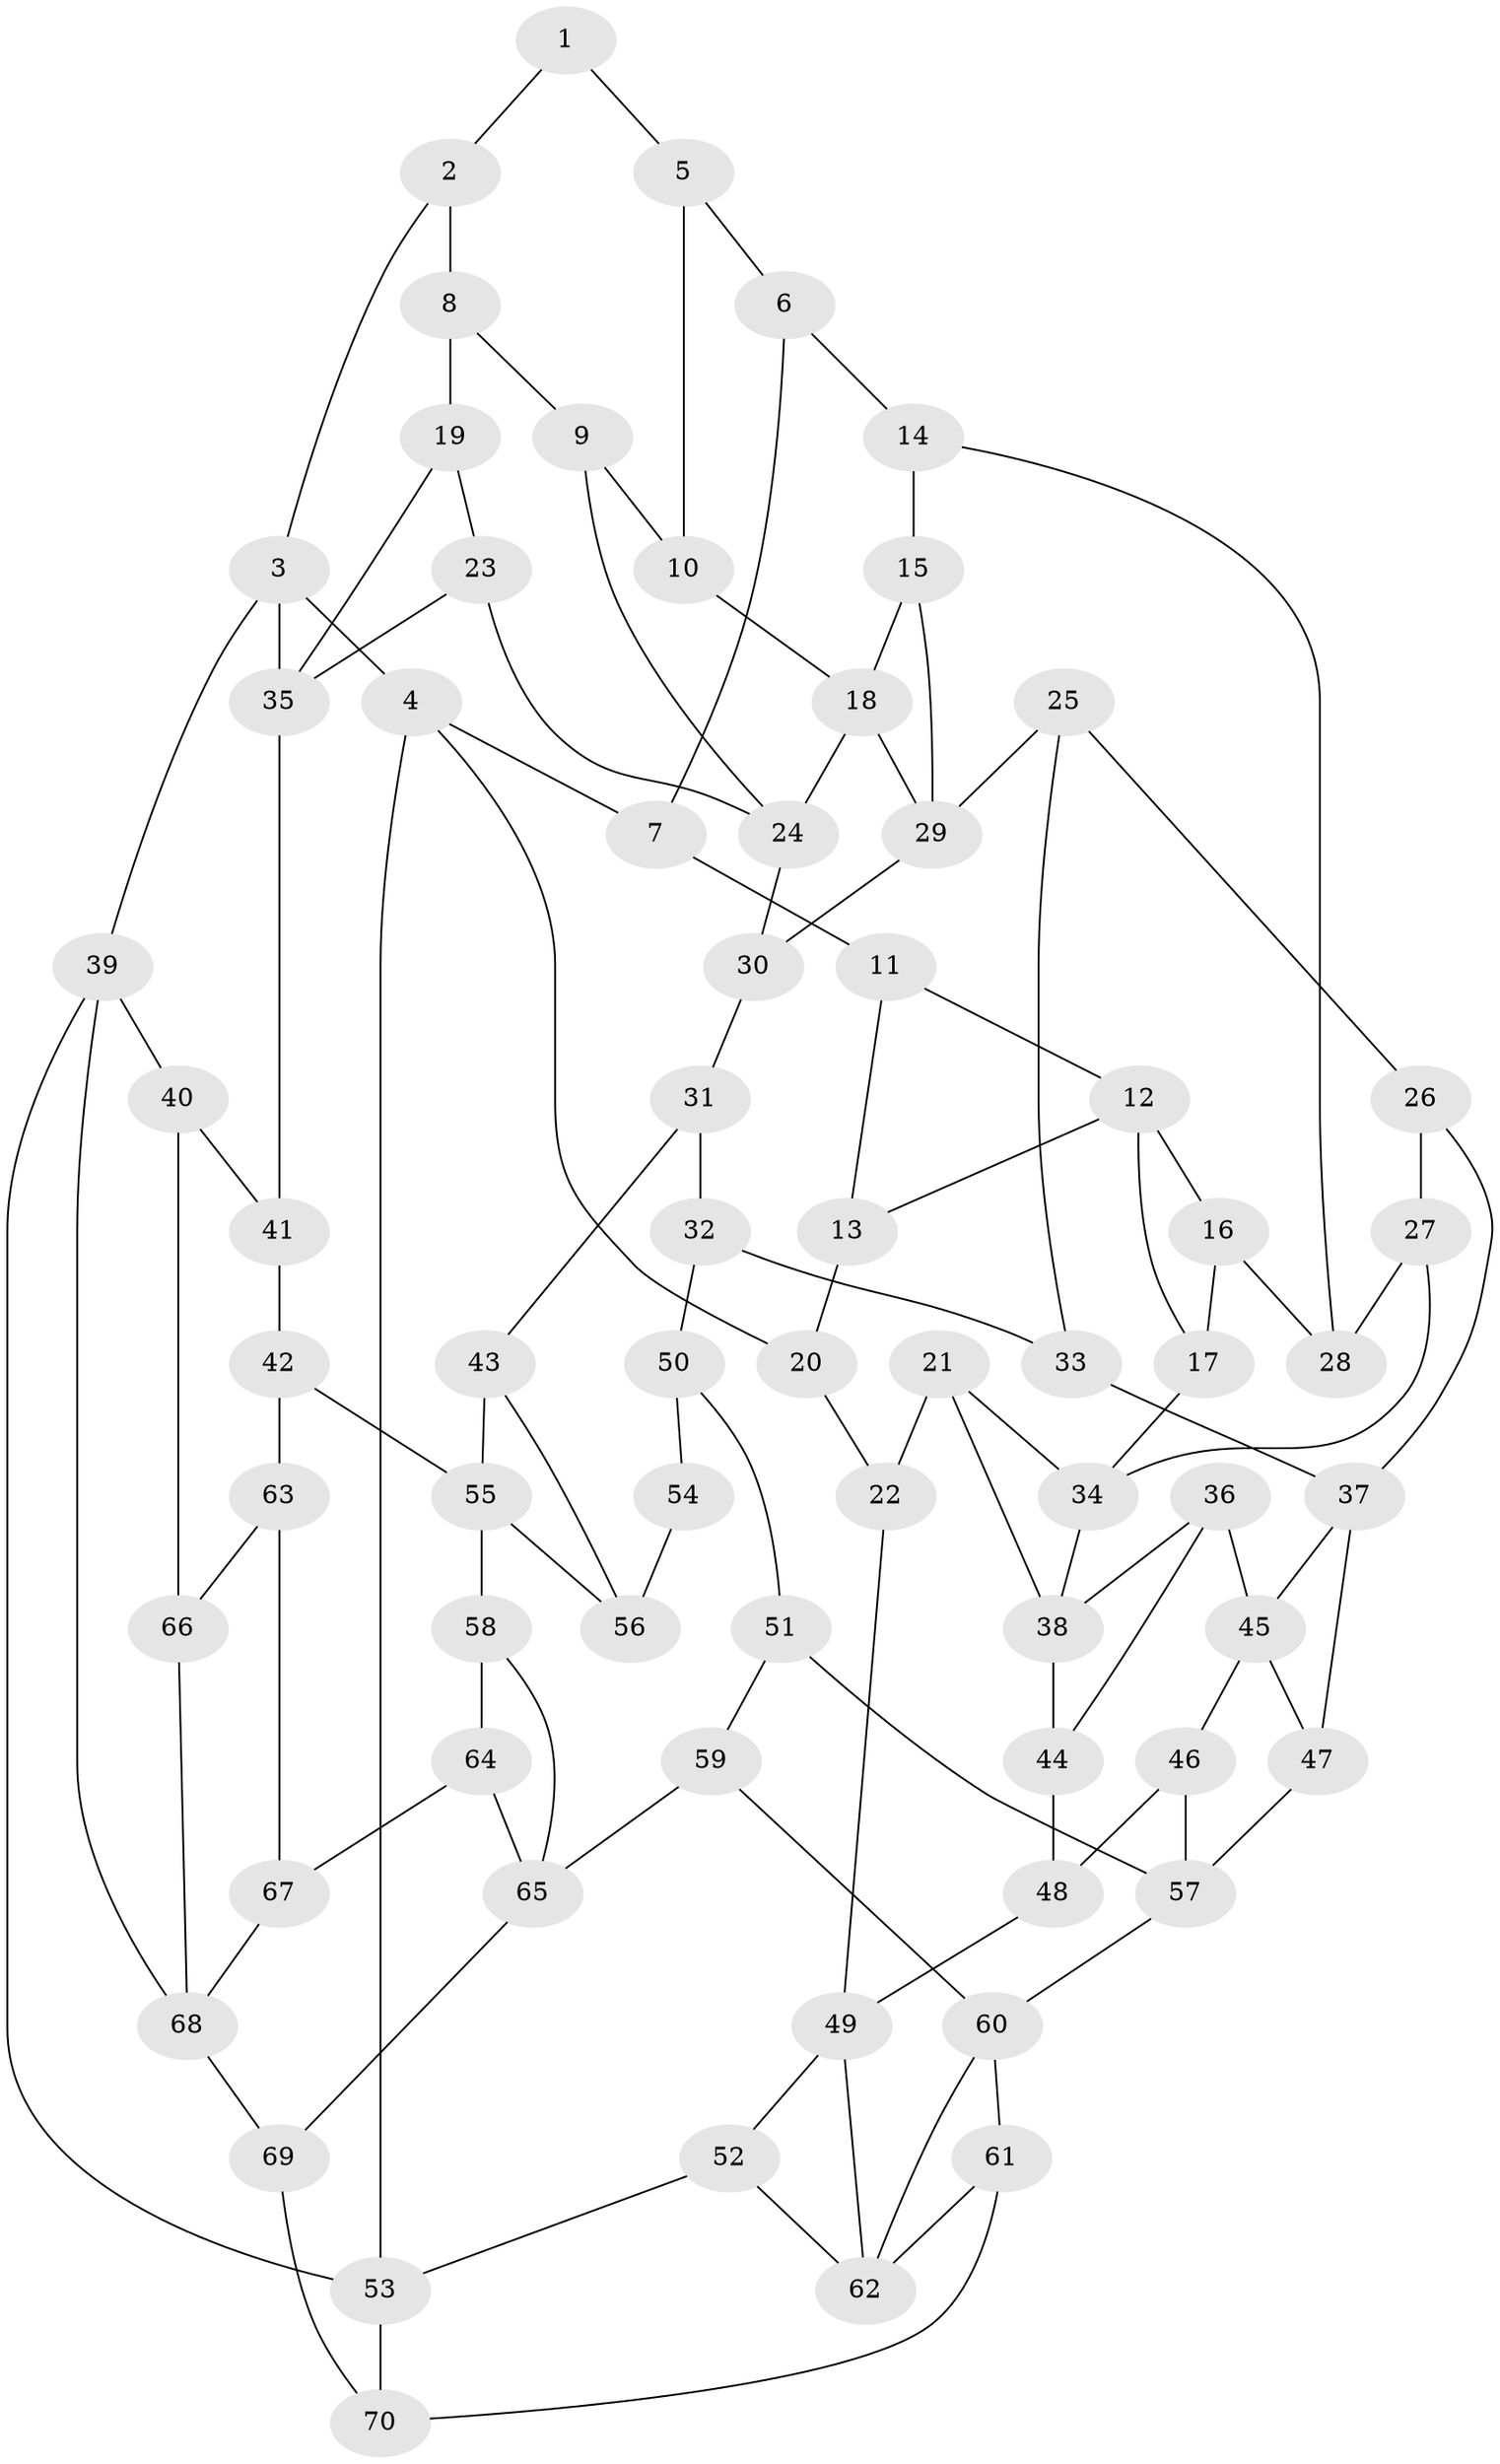 // original degree distribution, {3: 0.02, 5: 0.52, 6: 0.22, 4: 0.24}
// Generated by graph-tools (version 1.1) at 2025/38/03/04/25 23:38:37]
// undirected, 70 vertices, 114 edges
graph export_dot {
  node [color=gray90,style=filled];
  1;
  2;
  3;
  4;
  5;
  6;
  7;
  8;
  9;
  10;
  11;
  12;
  13;
  14;
  15;
  16;
  17;
  18;
  19;
  20;
  21;
  22;
  23;
  24;
  25;
  26;
  27;
  28;
  29;
  30;
  31;
  32;
  33;
  34;
  35;
  36;
  37;
  38;
  39;
  40;
  41;
  42;
  43;
  44;
  45;
  46;
  47;
  48;
  49;
  50;
  51;
  52;
  53;
  54;
  55;
  56;
  57;
  58;
  59;
  60;
  61;
  62;
  63;
  64;
  65;
  66;
  67;
  68;
  69;
  70;
  1 -- 2 [weight=1.0];
  1 -- 5 [weight=1.0];
  2 -- 3 [weight=1.0];
  2 -- 8 [weight=1.0];
  3 -- 4 [weight=1.0];
  3 -- 35 [weight=1.0];
  3 -- 39 [weight=1.0];
  4 -- 7 [weight=1.0];
  4 -- 20 [weight=1.0];
  4 -- 53 [weight=1.0];
  5 -- 6 [weight=1.0];
  5 -- 10 [weight=1.0];
  6 -- 7 [weight=1.0];
  6 -- 14 [weight=1.0];
  7 -- 11 [weight=1.0];
  8 -- 9 [weight=1.0];
  8 -- 19 [weight=2.0];
  9 -- 10 [weight=1.0];
  9 -- 24 [weight=1.0];
  10 -- 18 [weight=1.0];
  11 -- 12 [weight=1.0];
  11 -- 13 [weight=1.0];
  12 -- 13 [weight=1.0];
  12 -- 16 [weight=1.0];
  12 -- 17 [weight=1.0];
  13 -- 20 [weight=2.0];
  14 -- 15 [weight=1.0];
  14 -- 28 [weight=1.0];
  15 -- 18 [weight=1.0];
  15 -- 29 [weight=1.0];
  16 -- 17 [weight=1.0];
  16 -- 28 [weight=2.0];
  17 -- 34 [weight=1.0];
  18 -- 24 [weight=1.0];
  18 -- 29 [weight=1.0];
  19 -- 23 [weight=1.0];
  19 -- 35 [weight=1.0];
  20 -- 22 [weight=1.0];
  21 -- 22 [weight=1.0];
  21 -- 34 [weight=1.0];
  21 -- 38 [weight=1.0];
  22 -- 49 [weight=1.0];
  23 -- 24 [weight=1.0];
  23 -- 35 [weight=1.0];
  24 -- 30 [weight=1.0];
  25 -- 26 [weight=1.0];
  25 -- 29 [weight=1.0];
  25 -- 33 [weight=1.0];
  26 -- 27 [weight=1.0];
  26 -- 37 [weight=1.0];
  27 -- 28 [weight=1.0];
  27 -- 34 [weight=1.0];
  29 -- 30 [weight=1.0];
  30 -- 31 [weight=1.0];
  31 -- 32 [weight=1.0];
  31 -- 43 [weight=1.0];
  32 -- 33 [weight=1.0];
  32 -- 50 [weight=1.0];
  33 -- 37 [weight=1.0];
  34 -- 38 [weight=1.0];
  35 -- 41 [weight=1.0];
  36 -- 38 [weight=1.0];
  36 -- 44 [weight=1.0];
  36 -- 45 [weight=1.0];
  37 -- 45 [weight=1.0];
  37 -- 47 [weight=1.0];
  38 -- 44 [weight=1.0];
  39 -- 40 [weight=1.0];
  39 -- 53 [weight=1.0];
  39 -- 68 [weight=1.0];
  40 -- 41 [weight=1.0];
  40 -- 66 [weight=2.0];
  41 -- 42 [weight=1.0];
  42 -- 55 [weight=1.0];
  42 -- 63 [weight=1.0];
  43 -- 55 [weight=1.0];
  43 -- 56 [weight=1.0];
  44 -- 48 [weight=2.0];
  45 -- 46 [weight=1.0];
  45 -- 47 [weight=1.0];
  46 -- 48 [weight=1.0];
  46 -- 57 [weight=1.0];
  47 -- 57 [weight=1.0];
  48 -- 49 [weight=1.0];
  49 -- 52 [weight=1.0];
  49 -- 62 [weight=1.0];
  50 -- 51 [weight=1.0];
  50 -- 54 [weight=1.0];
  51 -- 57 [weight=1.0];
  51 -- 59 [weight=1.0];
  52 -- 53 [weight=1.0];
  52 -- 62 [weight=1.0];
  53 -- 70 [weight=1.0];
  54 -- 56 [weight=2.0];
  55 -- 56 [weight=1.0];
  55 -- 58 [weight=1.0];
  57 -- 60 [weight=1.0];
  58 -- 64 [weight=1.0];
  58 -- 65 [weight=1.0];
  59 -- 60 [weight=1.0];
  59 -- 65 [weight=1.0];
  60 -- 61 [weight=1.0];
  60 -- 62 [weight=1.0];
  61 -- 62 [weight=1.0];
  61 -- 70 [weight=1.0];
  63 -- 66 [weight=1.0];
  63 -- 67 [weight=1.0];
  64 -- 65 [weight=1.0];
  64 -- 67 [weight=2.0];
  65 -- 69 [weight=1.0];
  66 -- 68 [weight=1.0];
  67 -- 68 [weight=1.0];
  68 -- 69 [weight=1.0];
  69 -- 70 [weight=1.0];
}
